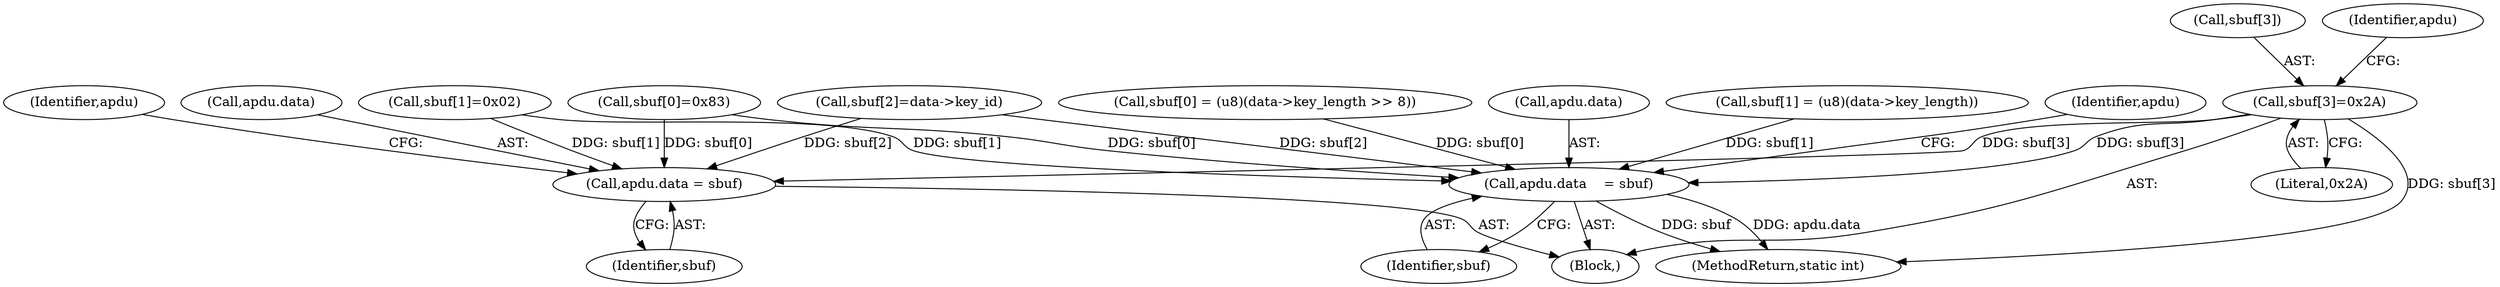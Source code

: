 digraph "0_OpenSC_8fe377e93b4b56060e5bbfb6f3142ceaeca744fa_5@array" {
"1000156" [label="(Call,sbuf[3]=0x2A)"];
"1000161" [label="(Call,apdu.data = sbuf)"];
"1000245" [label="(Call,apdu.data    = sbuf)"];
"1000249" [label="(Identifier,sbuf)"];
"1000246" [label="(Call,apdu.data)"];
"1000156" [label="(Call,sbuf[3]=0x2A)"];
"1000107" [label="(Block,)"];
"1000149" [label="(Call,sbuf[2]=data->key_id)"];
"1000157" [label="(Call,sbuf[3])"];
"1000236" [label="(Call,sbuf[1] = (u8)(data->key_length))"];
"1000163" [label="(Identifier,apdu)"];
"1000160" [label="(Literal,0x2A)"];
"1000168" [label="(Identifier,apdu)"];
"1000444" [label="(MethodReturn,static int)"];
"1000245" [label="(Call,apdu.data    = sbuf)"];
"1000161" [label="(Call,apdu.data = sbuf)"];
"1000144" [label="(Call,sbuf[1]=0x02)"];
"1000252" [label="(Identifier,apdu)"];
"1000165" [label="(Identifier,sbuf)"];
"1000139" [label="(Call,sbuf[0]=0x83)"];
"1000225" [label="(Call,sbuf[0] = (u8)(data->key_length >> 8))"];
"1000162" [label="(Call,apdu.data)"];
"1000156" -> "1000107"  [label="AST: "];
"1000156" -> "1000160"  [label="CFG: "];
"1000157" -> "1000156"  [label="AST: "];
"1000160" -> "1000156"  [label="AST: "];
"1000163" -> "1000156"  [label="CFG: "];
"1000156" -> "1000444"  [label="DDG: sbuf[3]"];
"1000156" -> "1000161"  [label="DDG: sbuf[3]"];
"1000156" -> "1000245"  [label="DDG: sbuf[3]"];
"1000161" -> "1000107"  [label="AST: "];
"1000161" -> "1000165"  [label="CFG: "];
"1000162" -> "1000161"  [label="AST: "];
"1000165" -> "1000161"  [label="AST: "];
"1000168" -> "1000161"  [label="CFG: "];
"1000139" -> "1000161"  [label="DDG: sbuf[0]"];
"1000144" -> "1000161"  [label="DDG: sbuf[1]"];
"1000149" -> "1000161"  [label="DDG: sbuf[2]"];
"1000245" -> "1000107"  [label="AST: "];
"1000245" -> "1000249"  [label="CFG: "];
"1000246" -> "1000245"  [label="AST: "];
"1000249" -> "1000245"  [label="AST: "];
"1000252" -> "1000245"  [label="CFG: "];
"1000245" -> "1000444"  [label="DDG: apdu.data"];
"1000245" -> "1000444"  [label="DDG: sbuf"];
"1000236" -> "1000245"  [label="DDG: sbuf[1]"];
"1000225" -> "1000245"  [label="DDG: sbuf[0]"];
"1000149" -> "1000245"  [label="DDG: sbuf[2]"];
"1000139" -> "1000245"  [label="DDG: sbuf[0]"];
"1000144" -> "1000245"  [label="DDG: sbuf[1]"];
}
